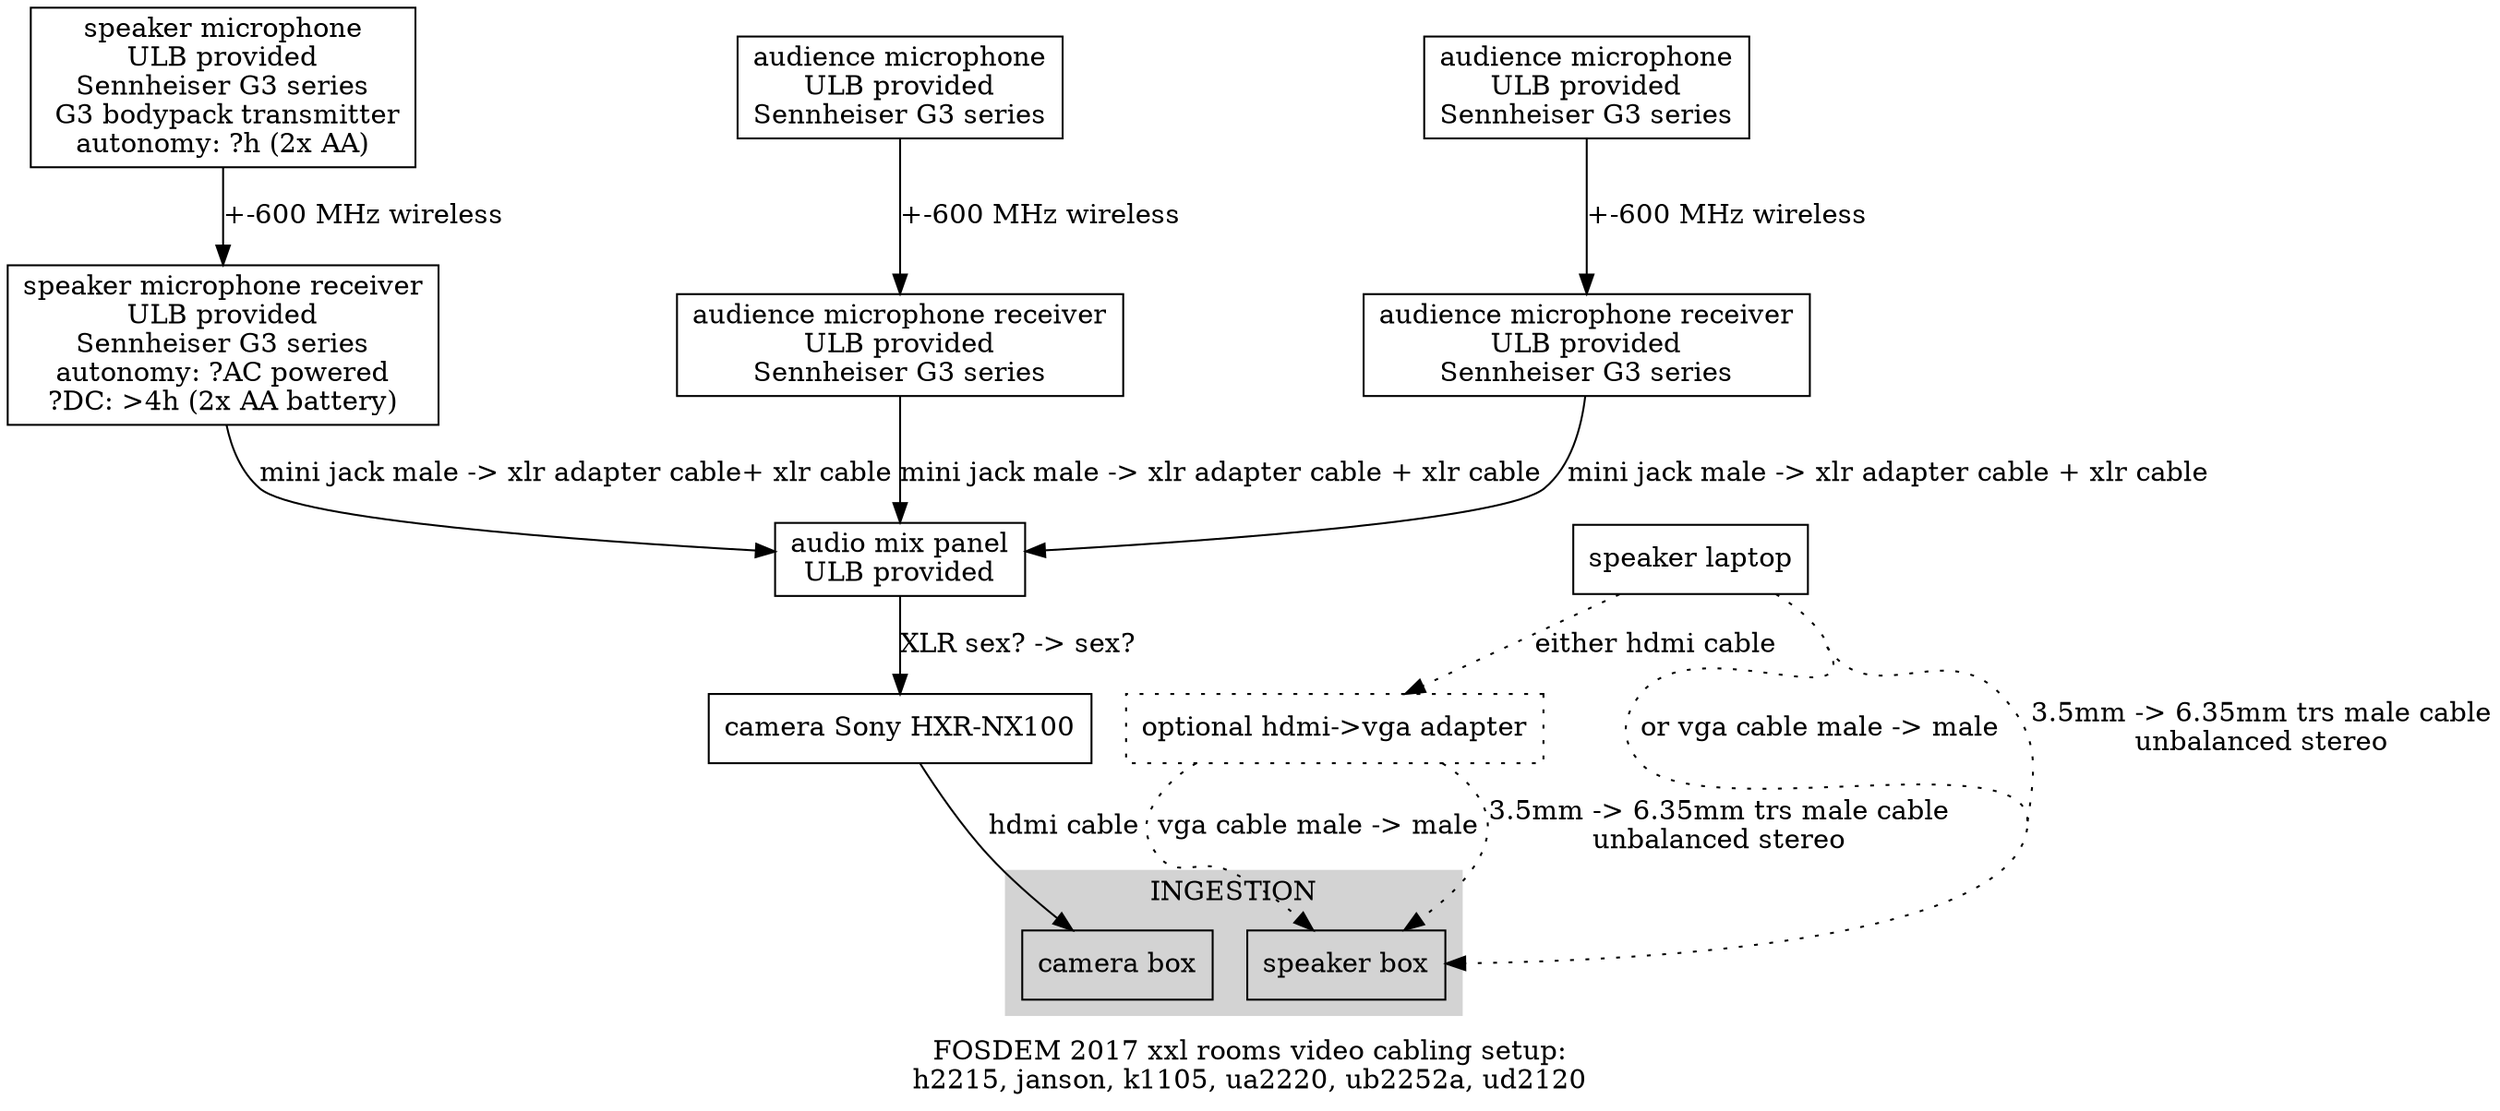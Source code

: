 digraph G {
	label="FOSDEM 2017 xxl rooms video cabling setup:\nh2215, janson, k1105, ua2220, ub2252a, ud2120";
	concentrate=true;
	node [shape=box];
	speaker_microphone [label="speaker microphone\nULB provided\nSennheiser G3 series\n G3 bodypack transmitter\nautonomy: ?h (2x AA)"];
	speaker_microphone_receiver [label="speaker microphone receiver\nULB provided\nSennheiser G3 series\nautonomy: ?AC powered\n?DC: >4h (2x AA battery)"];
	audience_microphone1 [label="audience microphone\nULB provided\nSennheiser G3 series"];
	audience_microphone_receiver1 [label="audience microphone receiver\nULB provided\nSennheiser G3 series"];
	audience_microphone2 [label="audience microphone\nULB provided\nSennheiser G3 series"];
	audience_microphone_receiver2 [label="audience microphone receiver\nULB provided\nSennheiser G3 series"];
	mix_panel [label="audio mix panel\nULB provided"];
	speaker_laptop [label="speaker laptop"];
	speaker_laptop_optional_adapter [label="optional hdmi->vga adapter", style="dotted"];
	camera [label="camera Sony HXR-NX100", URL="https://pro.sony.com/bbsccms/assets/files/micro/nxcam/latest/Sony_HXR-NX100.pdf"];

	subgraph fosdem_network {
		subgraph cluster_room {
			style=filled;
			color=lightgrey;
			node [style=filled];
			//parts
			cam_box [label="camera box", URL="https://github.com/FOSDEM/video"];
			speaker_box [label="speaker box", URL="https://github.com/FOSDEM/video"];
			label = "INGESTION";
		}

	}

	speaker_microphone -> speaker_microphone_receiver [label="+-600 MHz wireless"];
	speaker_microphone_receiver -> mix_panel [label="mini jack male -> xlr adapter cable+ xlr cable"];
	audience_microphone1 -> audience_microphone_receiver1 [label="+-600 MHz wireless"];
	audience_microphone_receiver1 -> mix_panel [label="mini jack male -> xlr adapter cable + xlr cable"];
	audience_microphone2 -> audience_microphone_receiver2 [label="+-600 MHz wireless"];
	audience_microphone_receiver2 -> mix_panel [label="mini jack male -> xlr adapter cable + xlr cable"];
	mix_panel -> camera [label="XLR sex? -> sex?"];
	speaker_laptop -> speaker_box [label="or vga cable male -> male", style="dotted"];
	speaker_laptop -> speaker_box [label="3.5mm -> 6.35mm trs male cable\nunbalanced stereo", style="dotted"];
	speaker_laptop -> speaker_laptop_optional_adapter [label="either hdmi cable", style="dotted"];
	speaker_laptop_optional_adapter -> speaker_box [label="vga cable male -> male", style="dotted"];
	speaker_laptop_optional_adapter -> speaker_box [label="3.5mm -> 6.35mm trs male cable\nunbalanced stereo", style="dotted"];
	camera -> cam_box [label="hdmi cable"];
}
